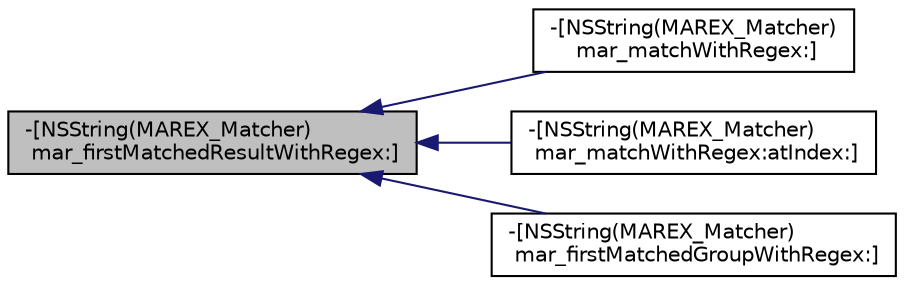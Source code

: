 digraph "-[NSString(MAREX_Matcher) mar_firstMatchedResultWithRegex:]"
{
  edge [fontname="Helvetica",fontsize="10",labelfontname="Helvetica",labelfontsize="10"];
  node [fontname="Helvetica",fontsize="10",shape=record];
  rankdir="LR";
  Node4 [label="-[NSString(MAREX_Matcher)\l mar_firstMatchedResultWithRegex:]",height=0.2,width=0.4,color="black", fillcolor="grey75", style="filled", fontcolor="black"];
  Node4 -> Node5 [dir="back",color="midnightblue",fontsize="10",style="solid",fontname="Helvetica"];
  Node5 [label="-[NSString(MAREX_Matcher)\l mar_matchWithRegex:]",height=0.2,width=0.4,color="black", fillcolor="white", style="filled",URL="$category_n_s_string_07_m_a_r_e_x___matcher_08.html#ad175f09614f02f8b86eb2f6d367c3fa5"];
  Node4 -> Node6 [dir="back",color="midnightblue",fontsize="10",style="solid",fontname="Helvetica"];
  Node6 [label="-[NSString(MAREX_Matcher)\l mar_matchWithRegex:atIndex:]",height=0.2,width=0.4,color="black", fillcolor="white", style="filled",URL="$category_n_s_string_07_m_a_r_e_x___matcher_08.html#ab64c4c4cd71b070be9830c5a390fb5ae"];
  Node4 -> Node7 [dir="back",color="midnightblue",fontsize="10",style="solid",fontname="Helvetica"];
  Node7 [label="-[NSString(MAREX_Matcher)\l mar_firstMatchedGroupWithRegex:]",height=0.2,width=0.4,color="black", fillcolor="white", style="filled",URL="$category_n_s_string_07_m_a_r_e_x___matcher_08.html#ae2a53aca85c85af8704226079dd212e3"];
}

